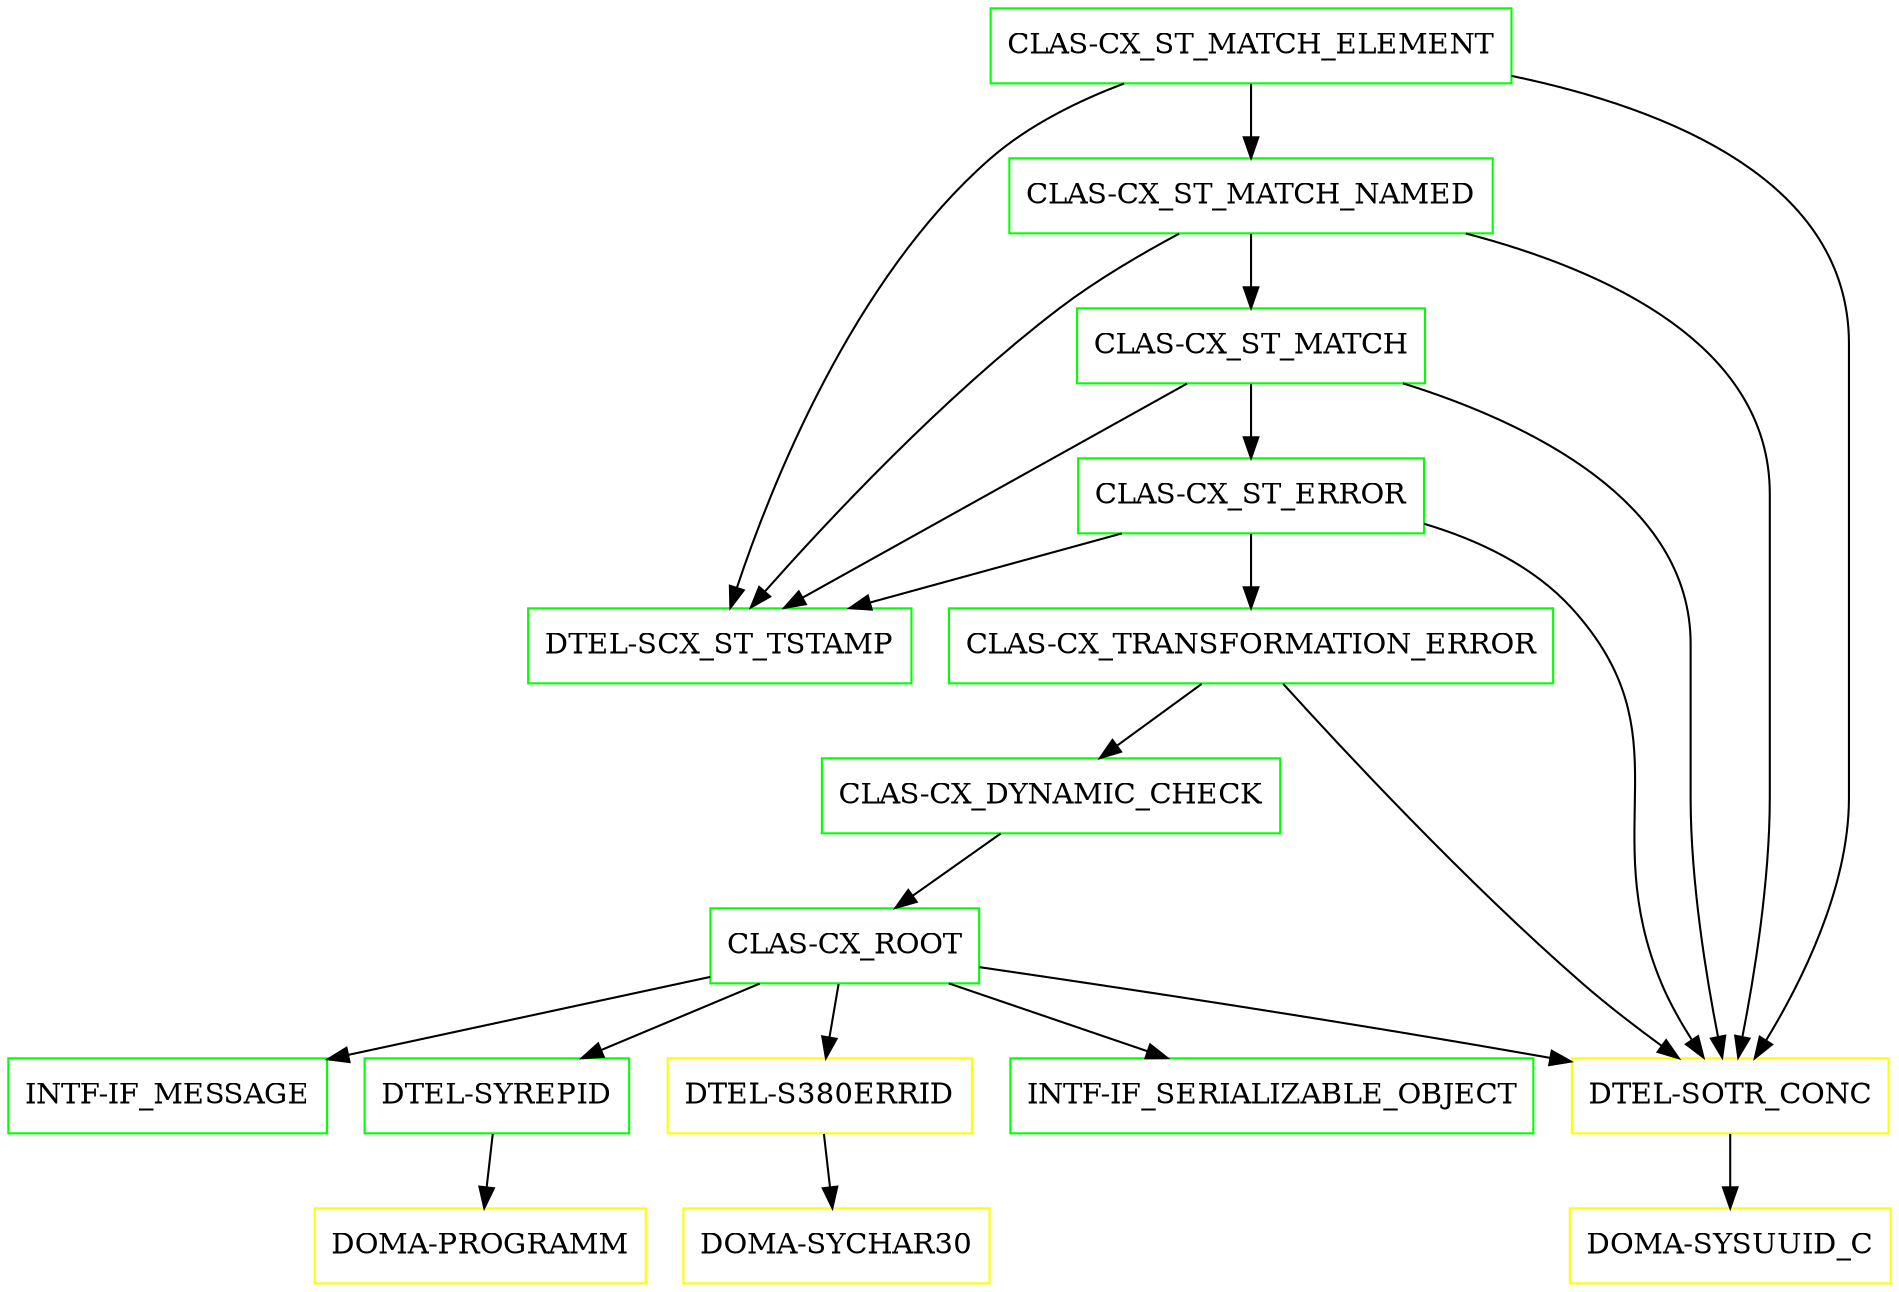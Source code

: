 digraph G {
  "CLAS-CX_ST_MATCH_ELEMENT" [shape=box,color=green];
  "CLAS-CX_ST_MATCH_NAMED" [shape=box,color=green,URL="./CLAS_CX_ST_MATCH_NAMED.html"];
  "CLAS-CX_ST_MATCH" [shape=box,color=green,URL="./CLAS_CX_ST_MATCH.html"];
  "CLAS-CX_ST_ERROR" [shape=box,color=green,URL="./CLAS_CX_ST_ERROR.html"];
  "CLAS-CX_TRANSFORMATION_ERROR" [shape=box,color=green,URL="./CLAS_CX_TRANSFORMATION_ERROR.html"];
  "CLAS-CX_DYNAMIC_CHECK" [shape=box,color=green,URL="./CLAS_CX_DYNAMIC_CHECK.html"];
  "CLAS-CX_ROOT" [shape=box,color=green,URL="./CLAS_CX_ROOT.html"];
  "INTF-IF_SERIALIZABLE_OBJECT" [shape=box,color=green,URL="./INTF_IF_SERIALIZABLE_OBJECT.html"];
  "INTF-IF_MESSAGE" [shape=box,color=green,URL="./INTF_IF_MESSAGE.html"];
  "DTEL-SYREPID" [shape=box,color=green,URL="./DTEL_SYREPID.html"];
  "DOMA-PROGRAMM" [shape=box,color=yellow,URL="./DOMA_PROGRAMM.html"];
  "DTEL-S380ERRID" [shape=box,color=yellow,URL="./DTEL_S380ERRID.html"];
  "DOMA-SYCHAR30" [shape=box,color=yellow,URL="./DOMA_SYCHAR30.html"];
  "DTEL-SOTR_CONC" [shape=box,color=yellow,URL="./DTEL_SOTR_CONC.html"];
  "DOMA-SYSUUID_C" [shape=box,color=yellow,URL="./DOMA_SYSUUID_C.html"];
  "DTEL-SCX_ST_TSTAMP" [shape=box,color=green,URL="./DTEL_SCX_ST_TSTAMP.html"];
  "CLAS-CX_ST_MATCH_ELEMENT" -> "DTEL-SOTR_CONC";
  "CLAS-CX_ST_MATCH_ELEMENT" -> "DTEL-SCX_ST_TSTAMP";
  "CLAS-CX_ST_MATCH_ELEMENT" -> "CLAS-CX_ST_MATCH_NAMED";
  "CLAS-CX_ST_MATCH_NAMED" -> "DTEL-SOTR_CONC";
  "CLAS-CX_ST_MATCH_NAMED" -> "DTEL-SCX_ST_TSTAMP";
  "CLAS-CX_ST_MATCH_NAMED" -> "CLAS-CX_ST_MATCH";
  "CLAS-CX_ST_MATCH" -> "DTEL-SOTR_CONC";
  "CLAS-CX_ST_MATCH" -> "DTEL-SCX_ST_TSTAMP";
  "CLAS-CX_ST_MATCH" -> "CLAS-CX_ST_ERROR";
  "CLAS-CX_ST_ERROR" -> "DTEL-SOTR_CONC";
  "CLAS-CX_ST_ERROR" -> "DTEL-SCX_ST_TSTAMP";
  "CLAS-CX_ST_ERROR" -> "CLAS-CX_TRANSFORMATION_ERROR";
  "CLAS-CX_TRANSFORMATION_ERROR" -> "DTEL-SOTR_CONC";
  "CLAS-CX_TRANSFORMATION_ERROR" -> "CLAS-CX_DYNAMIC_CHECK";
  "CLAS-CX_DYNAMIC_CHECK" -> "CLAS-CX_ROOT";
  "CLAS-CX_ROOT" -> "DTEL-SOTR_CONC";
  "CLAS-CX_ROOT" -> "DTEL-S380ERRID";
  "CLAS-CX_ROOT" -> "DTEL-SYREPID";
  "CLAS-CX_ROOT" -> "INTF-IF_MESSAGE";
  "CLAS-CX_ROOT" -> "INTF-IF_SERIALIZABLE_OBJECT";
  "DTEL-SYREPID" -> "DOMA-PROGRAMM";
  "DTEL-S380ERRID" -> "DOMA-SYCHAR30";
  "DTEL-SOTR_CONC" -> "DOMA-SYSUUID_C";
}
